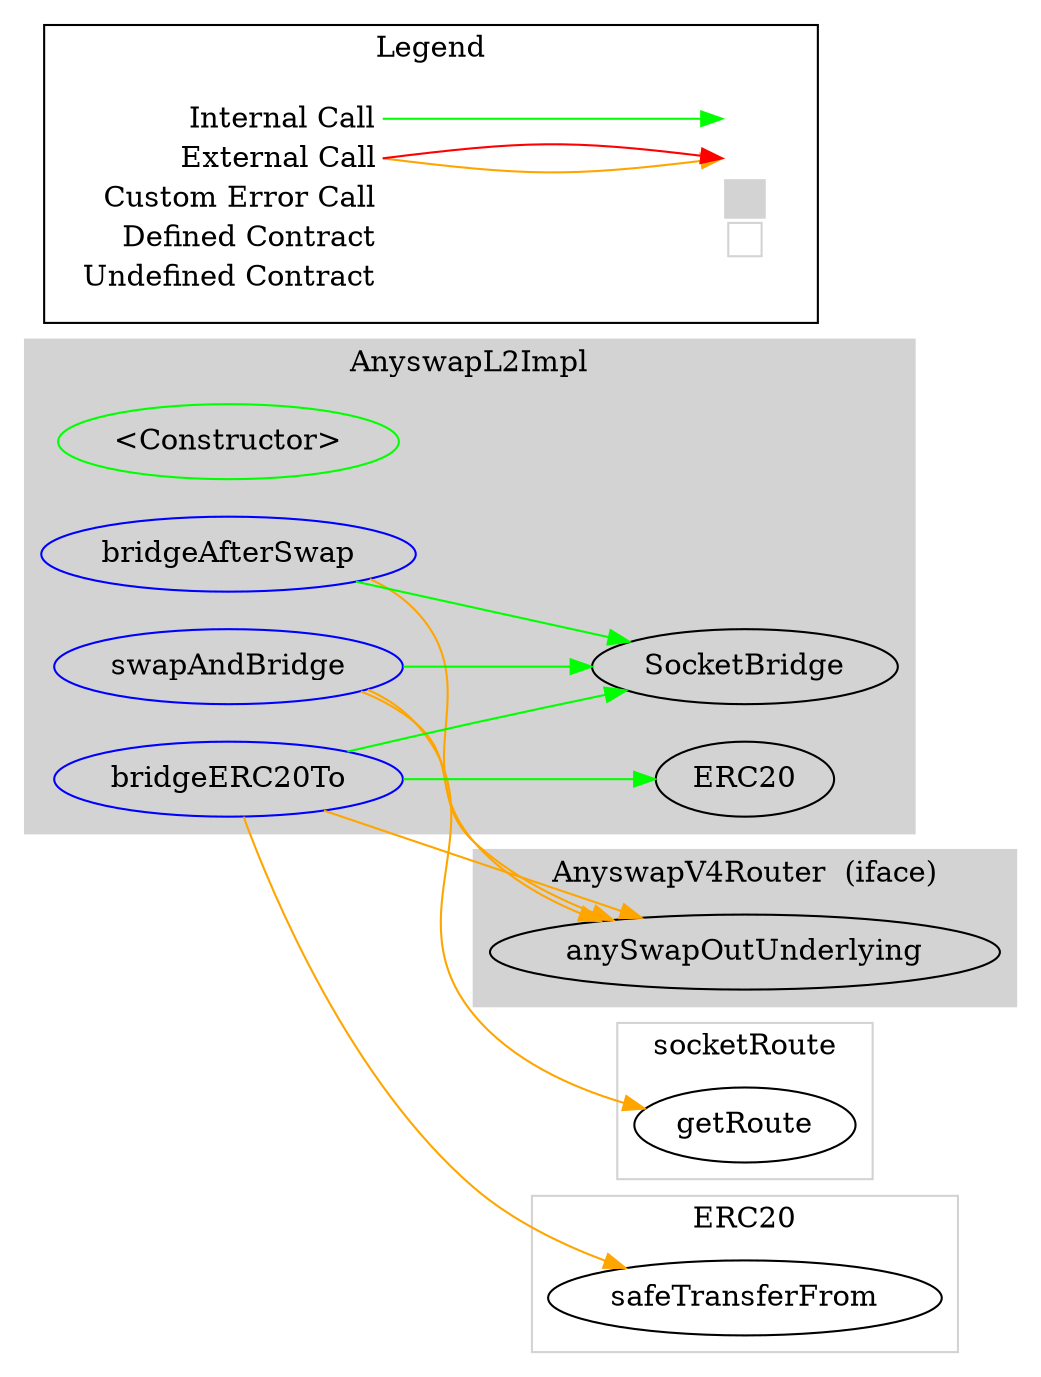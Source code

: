 digraph G {
  graph [ ratio = "auto", page = "100", compound =true ];
subgraph "clusterAnyswapV4Router" {
  graph [ label = "AnyswapV4Router  (iface)", color = "lightgray", style = "filled", bgcolor = "lightgray" ];
  "AnyswapV4Router.anySwapOutUnderlying" [ label = "anySwapOutUnderlying" ];
}

subgraph "clusterAnyswapL2Impl" {
  graph [ label = "AnyswapL2Impl", color = "lightgray", style = "filled", bgcolor = "lightgray" ];
  "AnyswapL2Impl.<Constructor>" [ label = "<Constructor>", color = "green" ];
  "AnyswapL2Impl.bridgeAfterSwap" [ label = "bridgeAfterSwap", color = "blue" ];
  "AnyswapL2Impl.swapAndBridge" [ label = "swapAndBridge", color = "blue" ];
  "AnyswapL2Impl.bridgeERC20To" [ label = "bridgeERC20To", color = "blue" ];
  "AnyswapL2Impl.SocketBridge" [ label = "SocketBridge" ];
  "AnyswapL2Impl.ERC20" [ label = "ERC20" ];
}

subgraph "clustersocketRoute" {
  graph [ label = "socketRoute", color = "lightgray" ];
  "socketRoute.getRoute" [ label = "getRoute" ];
}

subgraph "clusterERC20" {
  graph [ label = "ERC20", color = "lightgray" ];
  "ERC20.safeTransferFrom" [ label = "safeTransferFrom" ];
}

  "AnyswapL2Impl.bridgeAfterSwap";
  "AnyswapV4Router.anySwapOutUnderlying";
  "AnyswapL2Impl.SocketBridge";
  "AnyswapL2Impl.swapAndBridge";
  "socketRoute.getRoute";
  "AnyswapL2Impl.bridgeERC20To";
  "AnyswapL2Impl.ERC20";
  "ERC20.safeTransferFrom";
  "AnyswapL2Impl.bridgeAfterSwap" -> "AnyswapV4Router.anySwapOutUnderlying" [ color = "orange" ];
  "AnyswapL2Impl.bridgeAfterSwap" -> "AnyswapL2Impl.SocketBridge" [ color = "green" ];
  "AnyswapL2Impl.swapAndBridge" -> "socketRoute.getRoute" [ color = "orange" ];
  "AnyswapL2Impl.swapAndBridge" -> "AnyswapV4Router.anySwapOutUnderlying" [ color = "orange" ];
  "AnyswapL2Impl.swapAndBridge" -> "AnyswapL2Impl.SocketBridge" [ color = "green" ];
  "AnyswapL2Impl.bridgeERC20To" -> "AnyswapL2Impl.ERC20" [ color = "green" ];
  "AnyswapL2Impl.bridgeERC20To" -> "ERC20.safeTransferFrom" [ color = "orange" ];
  "AnyswapL2Impl.bridgeERC20To" -> "AnyswapV4Router.anySwapOutUnderlying" [ color = "orange" ];
  "AnyswapL2Impl.bridgeERC20To" -> "AnyswapL2Impl.SocketBridge" [ color = "green" ];


rankdir=LR
node [shape=plaintext]
subgraph cluster_01 { 
label = "Legend";
key [label=<<table border="0" cellpadding="2" cellspacing="0" cellborder="0">
  <tr><td align="right" port="i1">Internal Call</td></tr>
  <tr><td align="right" port="i2">External Call</td></tr>
  <tr><td align="right" port="i2">Custom Error Call</td></tr>
  <tr><td align="right" port="i3">Defined Contract</td></tr>
  <tr><td align="right" port="i4">Undefined Contract</td></tr>
  </table>>]
key2 [label=<<table border="0" cellpadding="2" cellspacing="0" cellborder="0">
  <tr><td port="i1">&nbsp;&nbsp;&nbsp;</td></tr>
  <tr><td port="i2">&nbsp;&nbsp;&nbsp;</td></tr>
  <tr><td port="i3" bgcolor="lightgray">&nbsp;&nbsp;&nbsp;</td></tr>
  <tr><td port="i4">
    <table border="1" cellborder="0" cellspacing="0" cellpadding="7" color="lightgray">
      <tr>
       <td></td>
      </tr>
     </table>
  </td></tr>
  </table>>]
key:i1:e -> key2:i1:w [color="green"]
key:i2:e -> key2:i2:w [color="orange"]
key:i2:e -> key2:i2:w [color="red"]
}
}

